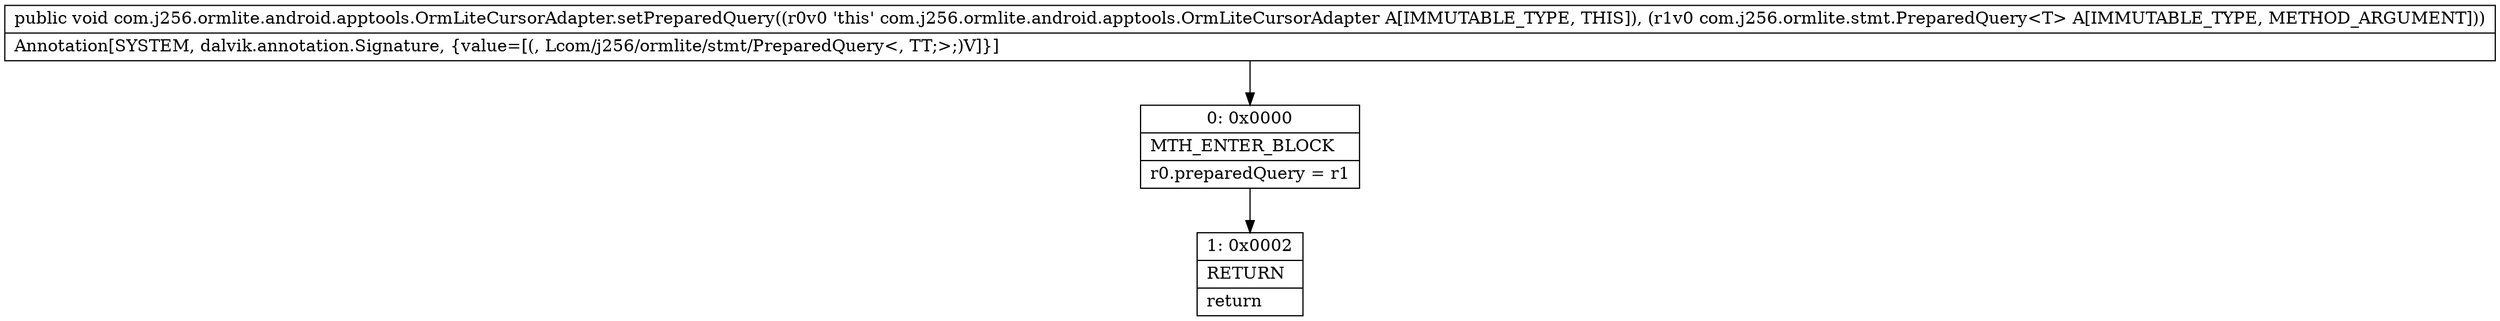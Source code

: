 digraph "CFG forcom.j256.ormlite.android.apptools.OrmLiteCursorAdapter.setPreparedQuery(Lcom\/j256\/ormlite\/stmt\/PreparedQuery;)V" {
Node_0 [shape=record,label="{0\:\ 0x0000|MTH_ENTER_BLOCK\l|r0.preparedQuery = r1\l}"];
Node_1 [shape=record,label="{1\:\ 0x0002|RETURN\l|return\l}"];
MethodNode[shape=record,label="{public void com.j256.ormlite.android.apptools.OrmLiteCursorAdapter.setPreparedQuery((r0v0 'this' com.j256.ormlite.android.apptools.OrmLiteCursorAdapter A[IMMUTABLE_TYPE, THIS]), (r1v0 com.j256.ormlite.stmt.PreparedQuery\<T\> A[IMMUTABLE_TYPE, METHOD_ARGUMENT]))  | Annotation[SYSTEM, dalvik.annotation.Signature, \{value=[(, Lcom\/j256\/ormlite\/stmt\/PreparedQuery\<, TT;\>;)V]\}]\l}"];
MethodNode -> Node_0;
Node_0 -> Node_1;
}

